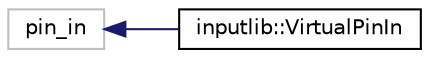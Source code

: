 digraph "Graphical Class Hierarchy"
{
  edge [fontname="Helvetica",fontsize="10",labelfontname="Helvetica",labelfontsize="10"];
  node [fontname="Helvetica",fontsize="10",shape=record];
  rankdir="LR";
  Node11 [label="pin_in",height=0.2,width=0.4,color="grey75", fillcolor="white", style="filled"];
  Node11 -> Node0 [dir="back",color="midnightblue",fontsize="10",style="solid",fontname="Helvetica"];
  Node0 [label="inputlib::VirtualPinIn",height=0.2,width=0.4,color="black", fillcolor="white", style="filled",URL="$classinputlib_1_1_virtual_pin_in.html",tooltip="Virtual pin for use inside hwlib applications. "];
}
